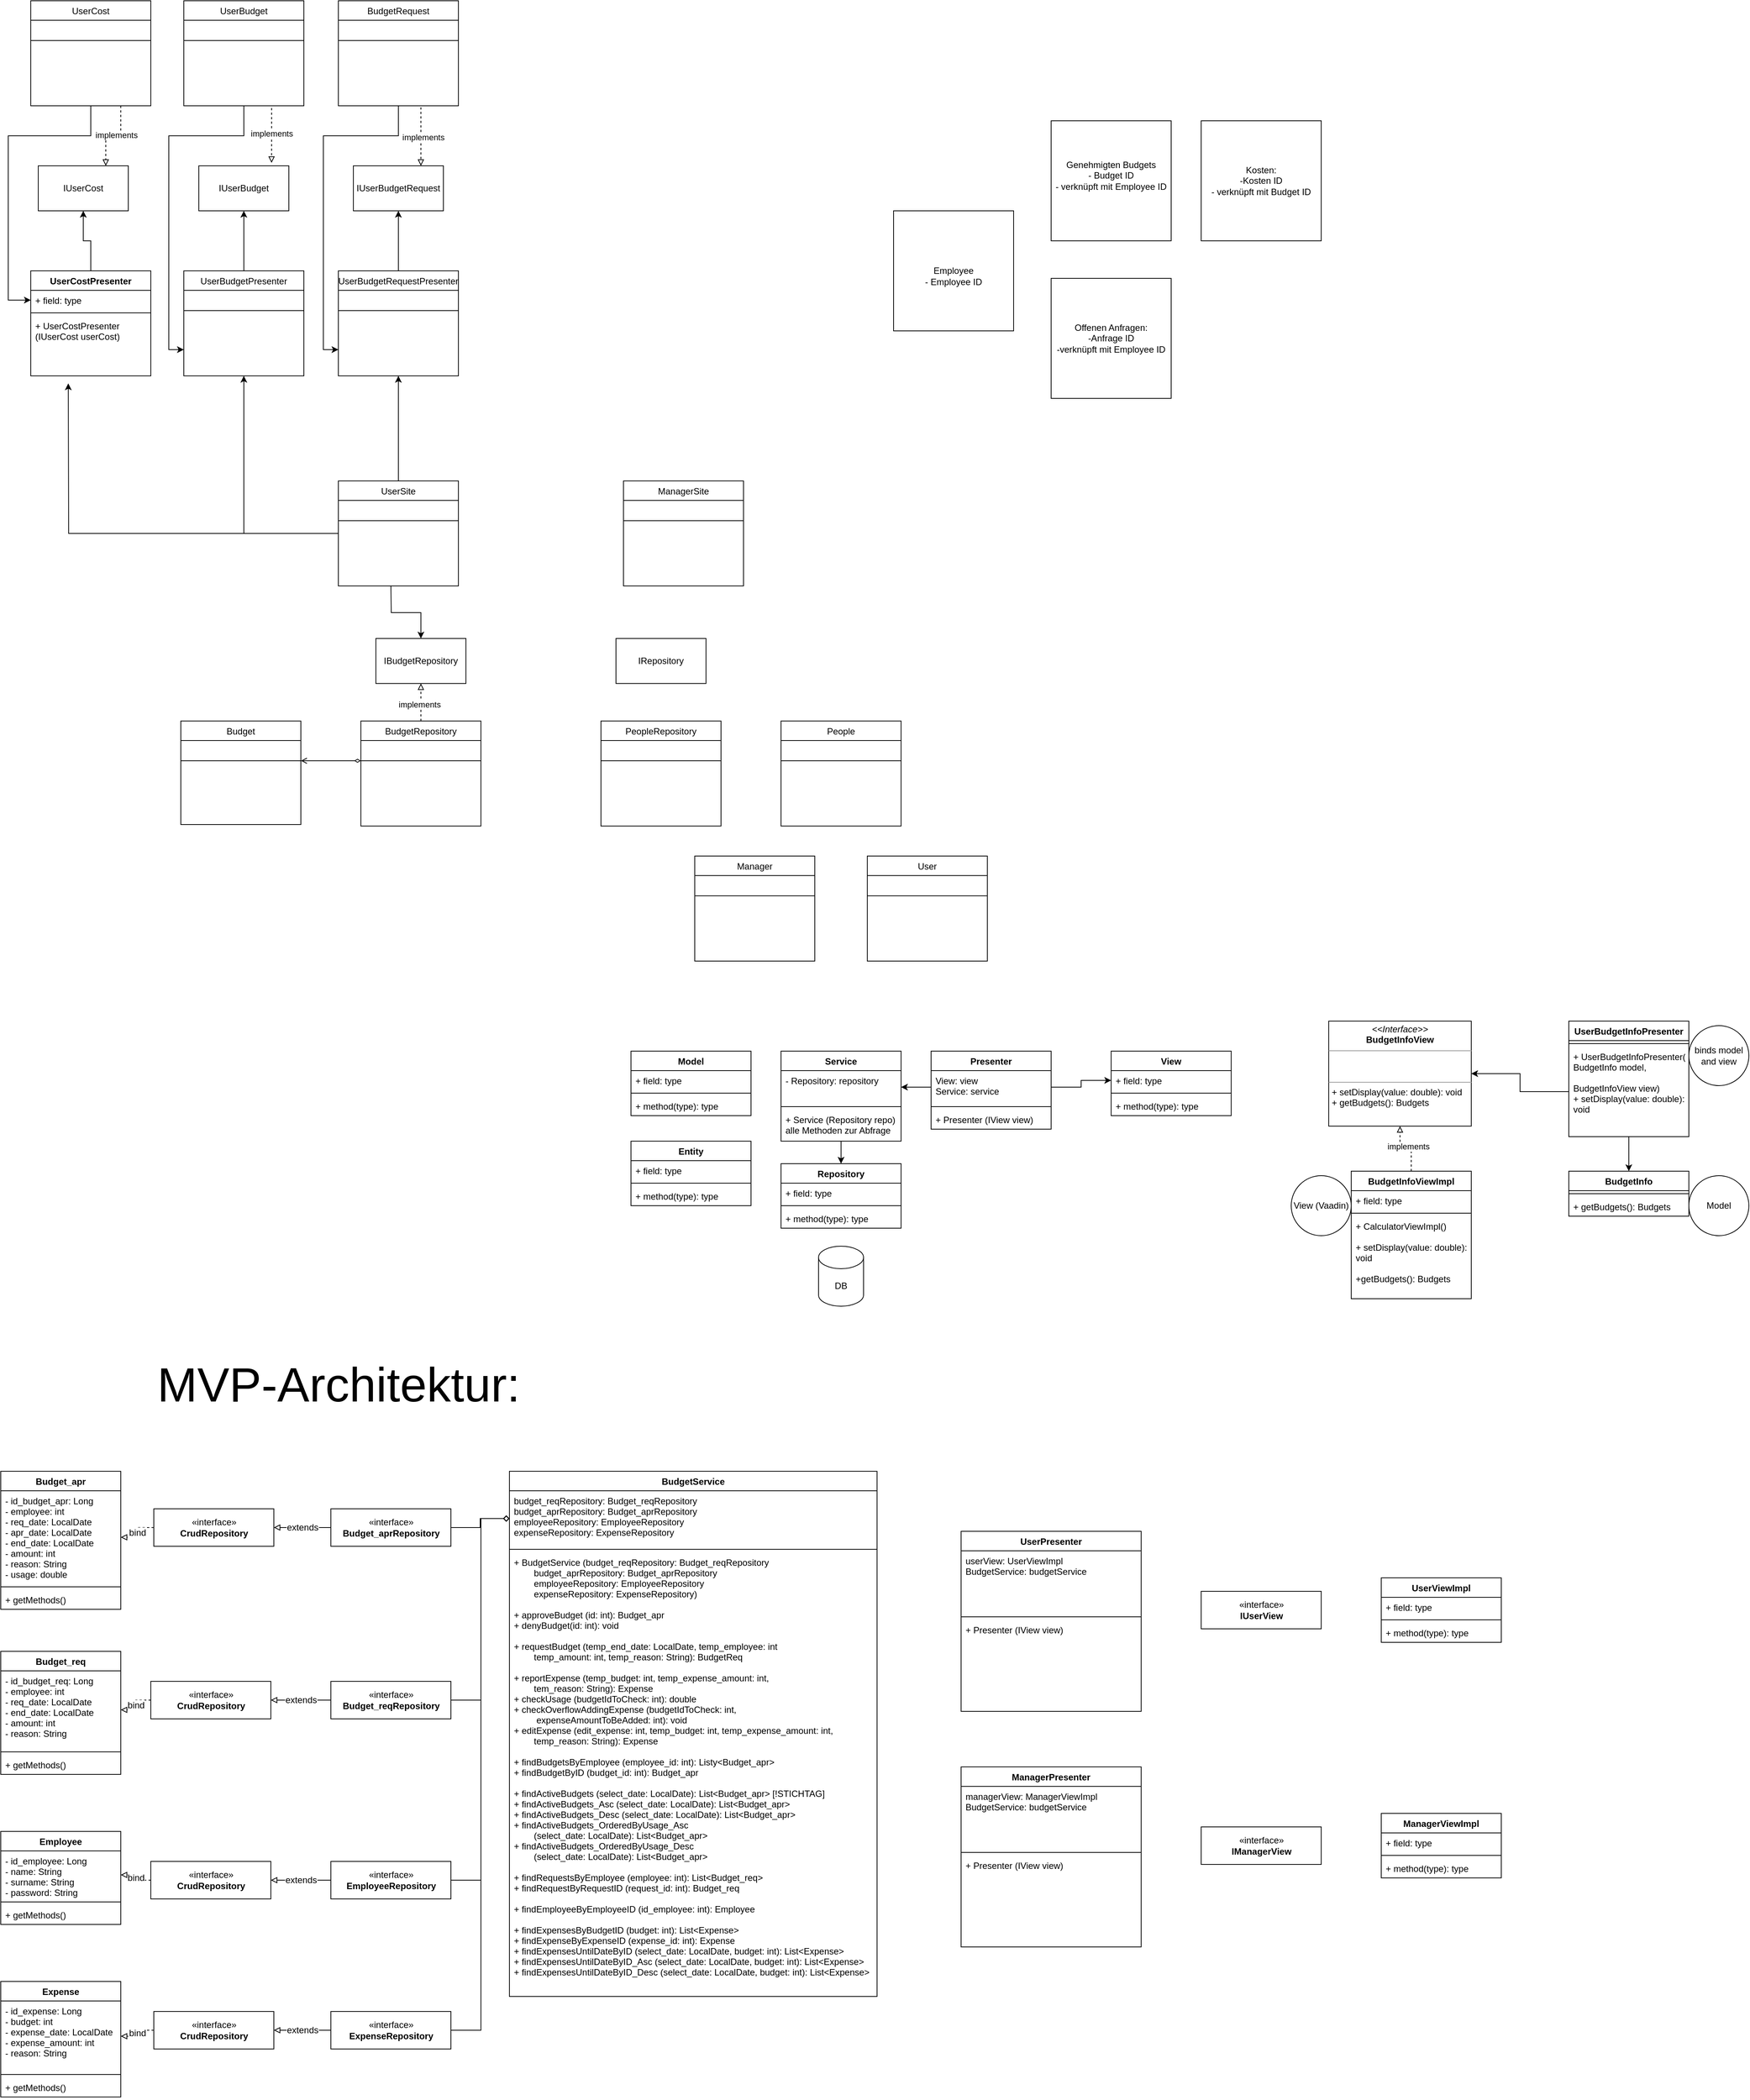 <mxfile version="15.5.1" type="github">
  <diagram id="C5RBs43oDa-KdzZeNtuy" name="Page-1">
    <mxGraphModel dx="1933" dy="1721" grid="1" gridSize="10" guides="1" tooltips="1" connect="1" arrows="1" fold="1" page="1" pageScale="1" pageWidth="827" pageHeight="1169" math="0" shadow="0">
      <root>
        <mxCell id="WIyWlLk6GJQsqaUBKTNV-0" />
        <mxCell id="WIyWlLk6GJQsqaUBKTNV-1" parent="WIyWlLk6GJQsqaUBKTNV-0" />
        <mxCell id="zkfFHV4jXpPFQw0GAbJ--6" value="Budget" style="swimlane;fontStyle=0;align=center;verticalAlign=top;childLayout=stackLayout;horizontal=1;startSize=26;horizontalStack=0;resizeParent=1;resizeLast=0;collapsible=1;marginBottom=0;rounded=0;shadow=0;strokeWidth=1;" parent="WIyWlLk6GJQsqaUBKTNV-1" vertex="1">
          <mxGeometry x="120" y="360" width="160" height="138" as="geometry">
            <mxRectangle x="130" y="380" width="160" height="26" as="alternateBounds" />
          </mxGeometry>
        </mxCell>
        <mxCell id="zkfFHV4jXpPFQw0GAbJ--9" value="" style="line;html=1;strokeWidth=1;align=left;verticalAlign=middle;spacingTop=-1;spacingLeft=3;spacingRight=3;rotatable=0;labelPosition=right;points=[];portConstraint=eastwest;" parent="zkfFHV4jXpPFQw0GAbJ--6" vertex="1">
          <mxGeometry y="26" width="160" height="54" as="geometry" />
        </mxCell>
        <mxCell id="zkfFHV4jXpPFQw0GAbJ--13" value="BudgetRepository" style="swimlane;fontStyle=0;align=center;verticalAlign=top;childLayout=stackLayout;horizontal=1;startSize=26;horizontalStack=0;resizeParent=1;resizeLast=0;collapsible=1;marginBottom=0;rounded=0;shadow=0;strokeWidth=1;" parent="WIyWlLk6GJQsqaUBKTNV-1" vertex="1">
          <mxGeometry x="360" y="360" width="160" height="140" as="geometry">
            <mxRectangle x="340" y="380" width="170" height="26" as="alternateBounds" />
          </mxGeometry>
        </mxCell>
        <mxCell id="zkfFHV4jXpPFQw0GAbJ--15" value="" style="line;html=1;strokeWidth=1;align=left;verticalAlign=middle;spacingTop=-1;spacingLeft=3;spacingRight=3;rotatable=0;labelPosition=right;points=[];portConstraint=eastwest;" parent="zkfFHV4jXpPFQw0GAbJ--13" vertex="1">
          <mxGeometry y="26" width="160" height="54" as="geometry" />
        </mxCell>
        <mxCell id="nZhe0sgmVDZJJv8KCmCk-2" value="" style="endArrow=diamondThin;startArrow=open;html=1;rounded=0;edgeStyle=orthogonalEdgeStyle;endFill=0;startFill=0;" parent="WIyWlLk6GJQsqaUBKTNV-1" source="zkfFHV4jXpPFQw0GAbJ--9" edge="1">
          <mxGeometry width="50" height="50" relative="1" as="geometry">
            <mxPoint x="390" y="380" as="sourcePoint" />
            <mxPoint x="360" y="413" as="targetPoint" />
          </mxGeometry>
        </mxCell>
        <mxCell id="nZhe0sgmVDZJJv8KCmCk-3" value="IBudgetRepository" style="rounded=0;whiteSpace=wrap;html=1;" parent="WIyWlLk6GJQsqaUBKTNV-1" vertex="1">
          <mxGeometry x="380" y="250" width="120" height="60" as="geometry" />
        </mxCell>
        <mxCell id="nZhe0sgmVDZJJv8KCmCk-4" value="ManagerSite" style="swimlane;fontStyle=0;align=center;verticalAlign=top;childLayout=stackLayout;horizontal=1;startSize=26;horizontalStack=0;resizeParent=1;resizeLast=0;collapsible=1;marginBottom=0;rounded=0;shadow=0;strokeWidth=1;" parent="WIyWlLk6GJQsqaUBKTNV-1" vertex="1">
          <mxGeometry x="710" y="40" width="160" height="140" as="geometry">
            <mxRectangle x="340" y="380" width="170" height="26" as="alternateBounds" />
          </mxGeometry>
        </mxCell>
        <mxCell id="nZhe0sgmVDZJJv8KCmCk-5" value="" style="line;html=1;strokeWidth=1;align=left;verticalAlign=middle;spacingTop=-1;spacingLeft=3;spacingRight=3;rotatable=0;labelPosition=right;points=[];portConstraint=eastwest;" parent="nZhe0sgmVDZJJv8KCmCk-4" vertex="1">
          <mxGeometry y="26" width="160" height="54" as="geometry" />
        </mxCell>
        <mxCell id="4is07RZS0RkD9Gv5ySDK-18" style="edgeStyle=orthogonalEdgeStyle;rounded=0;orthogonalLoop=1;jettySize=auto;html=1;entryX=0.5;entryY=1;entryDx=0;entryDy=0;endArrow=classic;endFill=1;" parent="WIyWlLk6GJQsqaUBKTNV-1" source="nZhe0sgmVDZJJv8KCmCk-6" target="4is07RZS0RkD9Gv5ySDK-4" edge="1">
          <mxGeometry relative="1" as="geometry" />
        </mxCell>
        <mxCell id="4is07RZS0RkD9Gv5ySDK-19" style="edgeStyle=orthogonalEdgeStyle;rounded=0;orthogonalLoop=1;jettySize=auto;html=1;entryX=0.5;entryY=1;entryDx=0;entryDy=0;endArrow=classic;endFill=1;" parent="WIyWlLk6GJQsqaUBKTNV-1" source="nZhe0sgmVDZJJv8KCmCk-6" target="4is07RZS0RkD9Gv5ySDK-0" edge="1">
          <mxGeometry relative="1" as="geometry" />
        </mxCell>
        <mxCell id="4is07RZS0RkD9Gv5ySDK-20" style="edgeStyle=orthogonalEdgeStyle;rounded=0;orthogonalLoop=1;jettySize=auto;html=1;endArrow=classic;endFill=1;" parent="WIyWlLk6GJQsqaUBKTNV-1" source="nZhe0sgmVDZJJv8KCmCk-6" edge="1">
          <mxGeometry relative="1" as="geometry">
            <mxPoint x="-30" y="-90" as="targetPoint" />
          </mxGeometry>
        </mxCell>
        <mxCell id="nZhe0sgmVDZJJv8KCmCk-6" value="UserSite" style="swimlane;fontStyle=0;align=center;verticalAlign=top;childLayout=stackLayout;horizontal=1;startSize=26;horizontalStack=0;resizeParent=1;resizeLast=0;collapsible=1;marginBottom=0;rounded=0;shadow=0;strokeWidth=1;" parent="WIyWlLk6GJQsqaUBKTNV-1" vertex="1">
          <mxGeometry x="330" y="40" width="160" height="140" as="geometry">
            <mxRectangle x="340" y="380" width="170" height="26" as="alternateBounds" />
          </mxGeometry>
        </mxCell>
        <mxCell id="nZhe0sgmVDZJJv8KCmCk-7" value="" style="line;html=1;strokeWidth=1;align=left;verticalAlign=middle;spacingTop=-1;spacingLeft=3;spacingRight=3;rotatable=0;labelPosition=right;points=[];portConstraint=eastwest;" parent="nZhe0sgmVDZJJv8KCmCk-6" vertex="1">
          <mxGeometry y="26" width="160" height="54" as="geometry" />
        </mxCell>
        <mxCell id="nZhe0sgmVDZJJv8KCmCk-8" value="People" style="swimlane;fontStyle=0;align=center;verticalAlign=top;childLayout=stackLayout;horizontal=1;startSize=26;horizontalStack=0;resizeParent=1;resizeLast=0;collapsible=1;marginBottom=0;rounded=0;shadow=0;strokeWidth=1;" parent="WIyWlLk6GJQsqaUBKTNV-1" vertex="1">
          <mxGeometry x="920" y="360" width="160" height="140" as="geometry">
            <mxRectangle x="340" y="380" width="170" height="26" as="alternateBounds" />
          </mxGeometry>
        </mxCell>
        <mxCell id="nZhe0sgmVDZJJv8KCmCk-9" value="" style="line;html=1;strokeWidth=1;align=left;verticalAlign=middle;spacingTop=-1;spacingLeft=3;spacingRight=3;rotatable=0;labelPosition=right;points=[];portConstraint=eastwest;" parent="nZhe0sgmVDZJJv8KCmCk-8" vertex="1">
          <mxGeometry y="26" width="160" height="54" as="geometry" />
        </mxCell>
        <mxCell id="nZhe0sgmVDZJJv8KCmCk-10" value="PeopleRepository" style="swimlane;fontStyle=0;align=center;verticalAlign=top;childLayout=stackLayout;horizontal=1;startSize=26;horizontalStack=0;resizeParent=1;resizeLast=0;collapsible=1;marginBottom=0;rounded=0;shadow=0;strokeWidth=1;" parent="WIyWlLk6GJQsqaUBKTNV-1" vertex="1">
          <mxGeometry x="680" y="360" width="160" height="140" as="geometry">
            <mxRectangle x="340" y="380" width="170" height="26" as="alternateBounds" />
          </mxGeometry>
        </mxCell>
        <mxCell id="nZhe0sgmVDZJJv8KCmCk-11" value="" style="line;html=1;strokeWidth=1;align=left;verticalAlign=middle;spacingTop=-1;spacingLeft=3;spacingRight=3;rotatable=0;labelPosition=right;points=[];portConstraint=eastwest;" parent="nZhe0sgmVDZJJv8KCmCk-10" vertex="1">
          <mxGeometry y="26" width="160" height="54" as="geometry" />
        </mxCell>
        <mxCell id="nZhe0sgmVDZJJv8KCmCk-12" value="User" style="swimlane;fontStyle=0;align=center;verticalAlign=top;childLayout=stackLayout;horizontal=1;startSize=26;horizontalStack=0;resizeParent=1;resizeLast=0;collapsible=1;marginBottom=0;rounded=0;shadow=0;strokeWidth=1;" parent="WIyWlLk6GJQsqaUBKTNV-1" vertex="1">
          <mxGeometry x="1035" y="540" width="160" height="140" as="geometry">
            <mxRectangle x="340" y="380" width="170" height="26" as="alternateBounds" />
          </mxGeometry>
        </mxCell>
        <mxCell id="nZhe0sgmVDZJJv8KCmCk-13" value="" style="line;html=1;strokeWidth=1;align=left;verticalAlign=middle;spacingTop=-1;spacingLeft=3;spacingRight=3;rotatable=0;labelPosition=right;points=[];portConstraint=eastwest;" parent="nZhe0sgmVDZJJv8KCmCk-12" vertex="1">
          <mxGeometry y="26" width="160" height="54" as="geometry" />
        </mxCell>
        <mxCell id="nZhe0sgmVDZJJv8KCmCk-14" value="Manager" style="swimlane;fontStyle=0;align=center;verticalAlign=top;childLayout=stackLayout;horizontal=1;startSize=26;horizontalStack=0;resizeParent=1;resizeLast=0;collapsible=1;marginBottom=0;rounded=0;shadow=0;strokeWidth=1;" parent="WIyWlLk6GJQsqaUBKTNV-1" vertex="1">
          <mxGeometry x="805" y="540" width="160" height="140" as="geometry">
            <mxRectangle x="340" y="380" width="170" height="26" as="alternateBounds" />
          </mxGeometry>
        </mxCell>
        <mxCell id="nZhe0sgmVDZJJv8KCmCk-15" value="" style="line;html=1;strokeWidth=1;align=left;verticalAlign=middle;spacingTop=-1;spacingLeft=3;spacingRight=3;rotatable=0;labelPosition=right;points=[];portConstraint=eastwest;" parent="nZhe0sgmVDZJJv8KCmCk-14" vertex="1">
          <mxGeometry y="26" width="160" height="54" as="geometry" />
        </mxCell>
        <mxCell id="nZhe0sgmVDZJJv8KCmCk-16" value="IRepository" style="rounded=0;whiteSpace=wrap;html=1;" parent="WIyWlLk6GJQsqaUBKTNV-1" vertex="1">
          <mxGeometry x="700" y="250" width="120" height="60" as="geometry" />
        </mxCell>
        <mxCell id="4is07RZS0RkD9Gv5ySDK-41" style="edgeStyle=orthogonalEdgeStyle;rounded=0;orthogonalLoop=1;jettySize=auto;html=1;entryX=0.5;entryY=1;entryDx=0;entryDy=0;endArrow=classic;endFill=1;" parent="WIyWlLk6GJQsqaUBKTNV-1" source="4is07RZS0RkD9Gv5ySDK-0" target="4is07RZS0RkD9Gv5ySDK-7" edge="1">
          <mxGeometry relative="1" as="geometry" />
        </mxCell>
        <mxCell id="4is07RZS0RkD9Gv5ySDK-0" value="UserBudgetPresenter" style="swimlane;fontStyle=0;align=center;verticalAlign=top;childLayout=stackLayout;horizontal=1;startSize=26;horizontalStack=0;resizeParent=1;resizeLast=0;collapsible=1;marginBottom=0;rounded=0;shadow=0;strokeWidth=1;" parent="WIyWlLk6GJQsqaUBKTNV-1" vertex="1">
          <mxGeometry x="124" y="-240" width="160" height="140" as="geometry">
            <mxRectangle x="340" y="380" width="170" height="26" as="alternateBounds" />
          </mxGeometry>
        </mxCell>
        <mxCell id="4is07RZS0RkD9Gv5ySDK-1" value="" style="line;html=1;strokeWidth=1;align=left;verticalAlign=middle;spacingTop=-1;spacingLeft=3;spacingRight=3;rotatable=0;labelPosition=right;points=[];portConstraint=eastwest;" parent="4is07RZS0RkD9Gv5ySDK-0" vertex="1">
          <mxGeometry y="26" width="160" height="54" as="geometry" />
        </mxCell>
        <mxCell id="4is07RZS0RkD9Gv5ySDK-23" style="edgeStyle=orthogonalEdgeStyle;rounded=0;orthogonalLoop=1;jettySize=auto;html=1;dashed=1;endArrow=block;endFill=0;entryX=0.75;entryY=0;entryDx=0;entryDy=0;exitX=0.75;exitY=1;exitDx=0;exitDy=0;" parent="WIyWlLk6GJQsqaUBKTNV-1" source="4is07RZS0RkD9Gv5ySDK-9" target="4is07RZS0RkD9Gv5ySDK-6" edge="1">
          <mxGeometry relative="1" as="geometry">
            <Array as="points">
              <mxPoint x="40" y="-420" />
              <mxPoint x="20" y="-420" />
            </Array>
          </mxGeometry>
        </mxCell>
        <mxCell id="4is07RZS0RkD9Gv5ySDK-24" value="implements" style="edgeLabel;html=1;align=center;verticalAlign=middle;resizable=0;points=[];" parent="4is07RZS0RkD9Gv5ySDK-23" vertex="1" connectable="0">
          <mxGeometry x="-0.075" y="-1" relative="1" as="geometry">
            <mxPoint as="offset" />
          </mxGeometry>
        </mxCell>
        <mxCell id="4is07RZS0RkD9Gv5ySDK-42" style="edgeStyle=orthogonalEdgeStyle;rounded=0;orthogonalLoop=1;jettySize=auto;html=1;entryX=0.5;entryY=1;entryDx=0;entryDy=0;endArrow=classic;endFill=1;exitX=0.5;exitY=0;exitDx=0;exitDy=0;" parent="WIyWlLk6GJQsqaUBKTNV-1" source="4is07RZS0RkD9Gv5ySDK-45" target="4is07RZS0RkD9Gv5ySDK-6" edge="1">
          <mxGeometry relative="1" as="geometry">
            <mxPoint x="-5" y="-240" as="sourcePoint" />
          </mxGeometry>
        </mxCell>
        <mxCell id="4is07RZS0RkD9Gv5ySDK-40" style="edgeStyle=orthogonalEdgeStyle;rounded=0;orthogonalLoop=1;jettySize=auto;html=1;entryX=0.5;entryY=1;entryDx=0;entryDy=0;endArrow=classic;endFill=1;" parent="WIyWlLk6GJQsqaUBKTNV-1" source="4is07RZS0RkD9Gv5ySDK-4" target="4is07RZS0RkD9Gv5ySDK-8" edge="1">
          <mxGeometry relative="1" as="geometry" />
        </mxCell>
        <mxCell id="4is07RZS0RkD9Gv5ySDK-4" value="UserBudgetRequestPresenter" style="swimlane;fontStyle=0;align=center;verticalAlign=top;childLayout=stackLayout;horizontal=1;startSize=26;horizontalStack=0;resizeParent=1;resizeLast=0;collapsible=1;marginBottom=0;rounded=0;shadow=0;strokeWidth=1;" parent="WIyWlLk6GJQsqaUBKTNV-1" vertex="1">
          <mxGeometry x="330" y="-240" width="160" height="140" as="geometry">
            <mxRectangle x="340" y="380" width="170" height="26" as="alternateBounds" />
          </mxGeometry>
        </mxCell>
        <mxCell id="4is07RZS0RkD9Gv5ySDK-5" value="" style="line;html=1;strokeWidth=1;align=left;verticalAlign=middle;spacingTop=-1;spacingLeft=3;spacingRight=3;rotatable=0;labelPosition=right;points=[];portConstraint=eastwest;" parent="4is07RZS0RkD9Gv5ySDK-4" vertex="1">
          <mxGeometry y="26" width="160" height="54" as="geometry" />
        </mxCell>
        <mxCell id="4is07RZS0RkD9Gv5ySDK-6" value="IUserCost" style="rounded=0;whiteSpace=wrap;html=1;" parent="WIyWlLk6GJQsqaUBKTNV-1" vertex="1">
          <mxGeometry x="-70" y="-380" width="120" height="60" as="geometry" />
        </mxCell>
        <mxCell id="4is07RZS0RkD9Gv5ySDK-7" value="IUserBudget" style="rounded=0;whiteSpace=wrap;html=1;" parent="WIyWlLk6GJQsqaUBKTNV-1" vertex="1">
          <mxGeometry x="144" y="-380" width="120" height="60" as="geometry" />
        </mxCell>
        <mxCell id="4is07RZS0RkD9Gv5ySDK-8" value="IUserBudgetRequest" style="rounded=0;whiteSpace=wrap;html=1;" parent="WIyWlLk6GJQsqaUBKTNV-1" vertex="1">
          <mxGeometry x="350" y="-380" width="120" height="60" as="geometry" />
        </mxCell>
        <mxCell id="4is07RZS0RkD9Gv5ySDK-27" style="edgeStyle=orthogonalEdgeStyle;rounded=0;orthogonalLoop=1;jettySize=auto;html=1;entryX=0;entryY=0.5;entryDx=0;entryDy=0;endArrow=classic;endFill=1;" parent="WIyWlLk6GJQsqaUBKTNV-1" source="4is07RZS0RkD9Gv5ySDK-9" target="4is07RZS0RkD9Gv5ySDK-46" edge="1">
          <mxGeometry relative="1" as="geometry">
            <mxPoint x="-90" y="-180" as="targetPoint" />
            <Array as="points">
              <mxPoint y="-420" />
              <mxPoint x="-110" y="-420" />
              <mxPoint x="-110" y="-201" />
            </Array>
          </mxGeometry>
        </mxCell>
        <mxCell id="4is07RZS0RkD9Gv5ySDK-9" value="UserCost" style="swimlane;fontStyle=0;align=center;verticalAlign=top;childLayout=stackLayout;horizontal=1;startSize=26;horizontalStack=0;resizeParent=1;resizeLast=0;collapsible=1;marginBottom=0;rounded=0;shadow=0;strokeWidth=1;" parent="WIyWlLk6GJQsqaUBKTNV-1" vertex="1">
          <mxGeometry x="-80" y="-600" width="160" height="140" as="geometry">
            <mxRectangle x="340" y="380" width="170" height="26" as="alternateBounds" />
          </mxGeometry>
        </mxCell>
        <mxCell id="4is07RZS0RkD9Gv5ySDK-10" value="" style="line;html=1;strokeWidth=1;align=left;verticalAlign=middle;spacingTop=-1;spacingLeft=3;spacingRight=3;rotatable=0;labelPosition=right;points=[];portConstraint=eastwest;" parent="4is07RZS0RkD9Gv5ySDK-9" vertex="1">
          <mxGeometry y="26" width="160" height="54" as="geometry" />
        </mxCell>
        <mxCell id="4is07RZS0RkD9Gv5ySDK-28" style="edgeStyle=orthogonalEdgeStyle;rounded=0;orthogonalLoop=1;jettySize=auto;html=1;entryX=0;entryY=0.75;entryDx=0;entryDy=0;endArrow=classic;endFill=1;" parent="WIyWlLk6GJQsqaUBKTNV-1" source="4is07RZS0RkD9Gv5ySDK-11" target="4is07RZS0RkD9Gv5ySDK-0" edge="1">
          <mxGeometry relative="1" as="geometry">
            <Array as="points">
              <mxPoint x="204" y="-420" />
              <mxPoint x="104" y="-420" />
              <mxPoint x="104" y="-135" />
            </Array>
          </mxGeometry>
        </mxCell>
        <mxCell id="4is07RZS0RkD9Gv5ySDK-36" style="edgeStyle=orthogonalEdgeStyle;rounded=0;orthogonalLoop=1;jettySize=auto;html=1;entryX=0.808;entryY=-0.067;entryDx=0;entryDy=0;entryPerimeter=0;endArrow=block;endFill=0;exitX=0.75;exitY=1;exitDx=0;exitDy=0;dashed=1;" parent="WIyWlLk6GJQsqaUBKTNV-1" source="4is07RZS0RkD9Gv5ySDK-11" target="4is07RZS0RkD9Gv5ySDK-7" edge="1">
          <mxGeometry relative="1" as="geometry">
            <Array as="points">
              <mxPoint x="241" y="-460" />
            </Array>
          </mxGeometry>
        </mxCell>
        <mxCell id="4is07RZS0RkD9Gv5ySDK-38" value="implements" style="edgeLabel;html=1;align=center;verticalAlign=middle;resizable=0;points=[];" parent="4is07RZS0RkD9Gv5ySDK-36" vertex="1" connectable="0">
          <mxGeometry x="0.013" relative="1" as="geometry">
            <mxPoint as="offset" />
          </mxGeometry>
        </mxCell>
        <mxCell id="4is07RZS0RkD9Gv5ySDK-11" value="UserBudget" style="swimlane;fontStyle=0;align=center;verticalAlign=top;childLayout=stackLayout;horizontal=1;startSize=26;horizontalStack=0;resizeParent=1;resizeLast=0;collapsible=1;marginBottom=0;rounded=0;shadow=0;strokeWidth=1;" parent="WIyWlLk6GJQsqaUBKTNV-1" vertex="1">
          <mxGeometry x="124" y="-600" width="160" height="140" as="geometry">
            <mxRectangle x="340" y="380" width="170" height="26" as="alternateBounds" />
          </mxGeometry>
        </mxCell>
        <mxCell id="4is07RZS0RkD9Gv5ySDK-12" value="" style="line;html=1;strokeWidth=1;align=left;verticalAlign=middle;spacingTop=-1;spacingLeft=3;spacingRight=3;rotatable=0;labelPosition=right;points=[];portConstraint=eastwest;" parent="4is07RZS0RkD9Gv5ySDK-11" vertex="1">
          <mxGeometry y="26" width="160" height="54" as="geometry" />
        </mxCell>
        <mxCell id="4is07RZS0RkD9Gv5ySDK-29" style="edgeStyle=orthogonalEdgeStyle;rounded=0;orthogonalLoop=1;jettySize=auto;html=1;entryX=0;entryY=0.75;entryDx=0;entryDy=0;endArrow=classic;endFill=1;" parent="WIyWlLk6GJQsqaUBKTNV-1" source="4is07RZS0RkD9Gv5ySDK-13" target="4is07RZS0RkD9Gv5ySDK-4" edge="1">
          <mxGeometry relative="1" as="geometry">
            <Array as="points">
              <mxPoint x="410" y="-420" />
              <mxPoint x="310" y="-420" />
              <mxPoint x="310" y="-135" />
            </Array>
          </mxGeometry>
        </mxCell>
        <mxCell id="4is07RZS0RkD9Gv5ySDK-37" style="edgeStyle=orthogonalEdgeStyle;rounded=0;orthogonalLoop=1;jettySize=auto;html=1;entryX=0.75;entryY=0;entryDx=0;entryDy=0;endArrow=block;endFill=0;exitX=0.75;exitY=1;exitDx=0;exitDy=0;dashed=1;" parent="WIyWlLk6GJQsqaUBKTNV-1" source="4is07RZS0RkD9Gv5ySDK-13" target="4is07RZS0RkD9Gv5ySDK-8" edge="1">
          <mxGeometry relative="1" as="geometry">
            <Array as="points">
              <mxPoint x="440" y="-460" />
            </Array>
          </mxGeometry>
        </mxCell>
        <mxCell id="4is07RZS0RkD9Gv5ySDK-39" value="implements" style="edgeLabel;html=1;align=center;verticalAlign=middle;resizable=0;points=[];" parent="4is07RZS0RkD9Gv5ySDK-37" vertex="1" connectable="0">
          <mxGeometry x="0.156" y="3" relative="1" as="geometry">
            <mxPoint as="offset" />
          </mxGeometry>
        </mxCell>
        <mxCell id="4is07RZS0RkD9Gv5ySDK-13" value="BudgetRequest" style="swimlane;fontStyle=0;align=center;verticalAlign=top;childLayout=stackLayout;horizontal=1;startSize=26;horizontalStack=0;resizeParent=1;resizeLast=0;collapsible=1;marginBottom=0;rounded=0;shadow=0;strokeWidth=1;" parent="WIyWlLk6GJQsqaUBKTNV-1" vertex="1">
          <mxGeometry x="330" y="-600" width="160" height="140" as="geometry">
            <mxRectangle x="340" y="380" width="170" height="26" as="alternateBounds" />
          </mxGeometry>
        </mxCell>
        <mxCell id="4is07RZS0RkD9Gv5ySDK-14" value="" style="line;html=1;strokeWidth=1;align=left;verticalAlign=middle;spacingTop=-1;spacingLeft=3;spacingRight=3;rotatable=0;labelPosition=right;points=[];portConstraint=eastwest;" parent="4is07RZS0RkD9Gv5ySDK-13" vertex="1">
          <mxGeometry y="26" width="160" height="54" as="geometry" />
        </mxCell>
        <mxCell id="4is07RZS0RkD9Gv5ySDK-15" value="" style="endArrow=block;html=1;rounded=0;edgeStyle=orthogonalEdgeStyle;entryX=0.5;entryY=1;entryDx=0;entryDy=0;exitX=0.5;exitY=0;exitDx=0;exitDy=0;dashed=1;endFill=0;" parent="WIyWlLk6GJQsqaUBKTNV-1" source="zkfFHV4jXpPFQw0GAbJ--13" target="nZhe0sgmVDZJJv8KCmCk-3" edge="1">
          <mxGeometry width="50" height="50" relative="1" as="geometry">
            <mxPoint x="300" y="360" as="sourcePoint" />
            <mxPoint x="350" y="310" as="targetPoint" />
          </mxGeometry>
        </mxCell>
        <mxCell id="4is07RZS0RkD9Gv5ySDK-16" value="implements" style="edgeLabel;html=1;align=center;verticalAlign=middle;resizable=0;points=[];" parent="4is07RZS0RkD9Gv5ySDK-15" vertex="1" connectable="0">
          <mxGeometry x="-0.12" y="2" relative="1" as="geometry">
            <mxPoint as="offset" />
          </mxGeometry>
        </mxCell>
        <mxCell id="4is07RZS0RkD9Gv5ySDK-17" value="" style="endArrow=classic;html=1;rounded=0;edgeStyle=orthogonalEdgeStyle;entryX=0.5;entryY=0;entryDx=0;entryDy=0;" parent="WIyWlLk6GJQsqaUBKTNV-1" target="nZhe0sgmVDZJJv8KCmCk-3" edge="1">
          <mxGeometry width="50" height="50" relative="1" as="geometry">
            <mxPoint x="400" y="180" as="sourcePoint" />
            <mxPoint x="450" y="180" as="targetPoint" />
          </mxGeometry>
        </mxCell>
        <mxCell id="4is07RZS0RkD9Gv5ySDK-45" value="UserCostPresenter" style="swimlane;fontStyle=1;align=center;verticalAlign=top;childLayout=stackLayout;horizontal=1;startSize=26;horizontalStack=0;resizeParent=1;resizeParentMax=0;resizeLast=0;collapsible=1;marginBottom=0;" parent="WIyWlLk6GJQsqaUBKTNV-1" vertex="1">
          <mxGeometry x="-80" y="-240" width="160" height="140" as="geometry" />
        </mxCell>
        <mxCell id="4is07RZS0RkD9Gv5ySDK-46" value="+ field: type" style="text;strokeColor=none;fillColor=none;align=left;verticalAlign=top;spacingLeft=4;spacingRight=4;overflow=hidden;rotatable=0;points=[[0,0.5],[1,0.5]];portConstraint=eastwest;" parent="4is07RZS0RkD9Gv5ySDK-45" vertex="1">
          <mxGeometry y="26" width="160" height="26" as="geometry" />
        </mxCell>
        <mxCell id="4is07RZS0RkD9Gv5ySDK-47" value="" style="line;strokeWidth=1;fillColor=none;align=left;verticalAlign=middle;spacingTop=-1;spacingLeft=3;spacingRight=3;rotatable=0;labelPosition=right;points=[];portConstraint=eastwest;" parent="4is07RZS0RkD9Gv5ySDK-45" vertex="1">
          <mxGeometry y="52" width="160" height="8" as="geometry" />
        </mxCell>
        <mxCell id="4is07RZS0RkD9Gv5ySDK-48" value="+ UserCostPresenter&#xa;(IUserCost userCost)" style="text;strokeColor=none;fillColor=none;align=left;verticalAlign=top;spacingLeft=4;spacingRight=4;overflow=hidden;rotatable=0;points=[[0,0.5],[1,0.5]];portConstraint=eastwest;" parent="4is07RZS0RkD9Gv5ySDK-45" vertex="1">
          <mxGeometry y="60" width="160" height="80" as="geometry" />
        </mxCell>
        <mxCell id="4is07RZS0RkD9Gv5ySDK-51" value="&lt;div&gt;Offenen Anfragen:&lt;/div&gt;&lt;div&gt;-Anfrage ID&lt;br&gt;&lt;/div&gt;&lt;div&gt;-verknüpft mit Employee ID&lt;br&gt;&lt;/div&gt;" style="whiteSpace=wrap;html=1;aspect=fixed;" parent="WIyWlLk6GJQsqaUBKTNV-1" vertex="1">
          <mxGeometry x="1280" y="-230" width="160" height="160" as="geometry" />
        </mxCell>
        <mxCell id="4is07RZS0RkD9Gv5ySDK-52" value="&lt;div&gt;Genehmigten Budgets&lt;/div&gt;&lt;div&gt;- Budget ID&lt;/div&gt;&lt;div&gt;- verknüpft mit Employee ID&lt;/div&gt;&lt;div&gt;&lt;br&gt;&lt;/div&gt;" style="whiteSpace=wrap;html=1;aspect=fixed;" parent="WIyWlLk6GJQsqaUBKTNV-1" vertex="1">
          <mxGeometry x="1280" y="-440" width="160" height="160" as="geometry" />
        </mxCell>
        <mxCell id="4is07RZS0RkD9Gv5ySDK-53" value="&lt;div&gt;Kosten:&lt;/div&gt;&lt;div&gt;-Kosten ID&lt;br&gt;&lt;/div&gt;&lt;div&gt;- verknüpft mit Budget ID&lt;br&gt;&lt;/div&gt;" style="whiteSpace=wrap;html=1;aspect=fixed;" parent="WIyWlLk6GJQsqaUBKTNV-1" vertex="1">
          <mxGeometry x="1480" y="-440" width="160" height="160" as="geometry" />
        </mxCell>
        <mxCell id="4is07RZS0RkD9Gv5ySDK-54" value="&lt;div&gt;&lt;br&gt;&lt;/div&gt;&lt;div&gt;Employee&lt;/div&gt;&lt;div&gt;- Employee ID&lt;br&gt;&lt;/div&gt;" style="whiteSpace=wrap;html=1;aspect=fixed;" parent="WIyWlLk6GJQsqaUBKTNV-1" vertex="1">
          <mxGeometry x="1070" y="-320" width="160" height="160" as="geometry" />
        </mxCell>
        <mxCell id="4is07RZS0RkD9Gv5ySDK-55" value="Model" style="swimlane;fontStyle=1;align=center;verticalAlign=top;childLayout=stackLayout;horizontal=1;startSize=26;horizontalStack=0;resizeParent=1;resizeParentMax=0;resizeLast=0;collapsible=1;marginBottom=0;" parent="WIyWlLk6GJQsqaUBKTNV-1" vertex="1">
          <mxGeometry x="720" y="800" width="160" height="86" as="geometry" />
        </mxCell>
        <mxCell id="4is07RZS0RkD9Gv5ySDK-56" value="+ field: type" style="text;strokeColor=none;fillColor=none;align=left;verticalAlign=top;spacingLeft=4;spacingRight=4;overflow=hidden;rotatable=0;points=[[0,0.5],[1,0.5]];portConstraint=eastwest;" parent="4is07RZS0RkD9Gv5ySDK-55" vertex="1">
          <mxGeometry y="26" width="160" height="26" as="geometry" />
        </mxCell>
        <mxCell id="4is07RZS0RkD9Gv5ySDK-57" value="" style="line;strokeWidth=1;fillColor=none;align=left;verticalAlign=middle;spacingTop=-1;spacingLeft=3;spacingRight=3;rotatable=0;labelPosition=right;points=[];portConstraint=eastwest;" parent="4is07RZS0RkD9Gv5ySDK-55" vertex="1">
          <mxGeometry y="52" width="160" height="8" as="geometry" />
        </mxCell>
        <mxCell id="4is07RZS0RkD9Gv5ySDK-58" value="+ method(type): type" style="text;strokeColor=none;fillColor=none;align=left;verticalAlign=top;spacingLeft=4;spacingRight=4;overflow=hidden;rotatable=0;points=[[0,0.5],[1,0.5]];portConstraint=eastwest;" parent="4is07RZS0RkD9Gv5ySDK-55" vertex="1">
          <mxGeometry y="60" width="160" height="26" as="geometry" />
        </mxCell>
        <mxCell id="4is07RZS0RkD9Gv5ySDK-82" style="edgeStyle=orthogonalEdgeStyle;rounded=0;orthogonalLoop=1;jettySize=auto;html=1;endArrow=classic;endFill=1;" parent="WIyWlLk6GJQsqaUBKTNV-1" source="4is07RZS0RkD9Gv5ySDK-59" target="4is07RZS0RkD9Gv5ySDK-67" edge="1">
          <mxGeometry relative="1" as="geometry" />
        </mxCell>
        <mxCell id="4is07RZS0RkD9Gv5ySDK-59" value="Service" style="swimlane;fontStyle=1;align=center;verticalAlign=top;childLayout=stackLayout;horizontal=1;startSize=26;horizontalStack=0;resizeParent=1;resizeParentMax=0;resizeLast=0;collapsible=1;marginBottom=0;" parent="WIyWlLk6GJQsqaUBKTNV-1" vertex="1">
          <mxGeometry x="920" y="800" width="160" height="120" as="geometry" />
        </mxCell>
        <mxCell id="4is07RZS0RkD9Gv5ySDK-60" value="- Repository: repository" style="text;strokeColor=none;fillColor=none;align=left;verticalAlign=top;spacingLeft=4;spacingRight=4;overflow=hidden;rotatable=0;points=[[0,0.5],[1,0.5]];portConstraint=eastwest;" parent="4is07RZS0RkD9Gv5ySDK-59" vertex="1">
          <mxGeometry y="26" width="160" height="44" as="geometry" />
        </mxCell>
        <mxCell id="4is07RZS0RkD9Gv5ySDK-61" value="" style="line;strokeWidth=1;fillColor=none;align=left;verticalAlign=middle;spacingTop=-1;spacingLeft=3;spacingRight=3;rotatable=0;labelPosition=right;points=[];portConstraint=eastwest;" parent="4is07RZS0RkD9Gv5ySDK-59" vertex="1">
          <mxGeometry y="70" width="160" height="8" as="geometry" />
        </mxCell>
        <mxCell id="4is07RZS0RkD9Gv5ySDK-62" value="+ Service (Repository repo)&#xa;alle Methoden zur Abfrage" style="text;strokeColor=none;fillColor=none;align=left;verticalAlign=top;spacingLeft=4;spacingRight=4;overflow=hidden;rotatable=0;points=[[0,0.5],[1,0.5]];portConstraint=eastwest;" parent="4is07RZS0RkD9Gv5ySDK-59" vertex="1">
          <mxGeometry y="78" width="160" height="42" as="geometry" />
        </mxCell>
        <mxCell id="4is07RZS0RkD9Gv5ySDK-63" value="Presenter" style="swimlane;fontStyle=1;align=center;verticalAlign=top;childLayout=stackLayout;horizontal=1;startSize=26;horizontalStack=0;resizeParent=1;resizeParentMax=0;resizeLast=0;collapsible=1;marginBottom=0;" parent="WIyWlLk6GJQsqaUBKTNV-1" vertex="1">
          <mxGeometry x="1120" y="800" width="160" height="104" as="geometry" />
        </mxCell>
        <mxCell id="4is07RZS0RkD9Gv5ySDK-64" value="View: view&#xa;Service: service&#xa;" style="text;strokeColor=none;fillColor=none;align=left;verticalAlign=top;spacingLeft=4;spacingRight=4;overflow=hidden;rotatable=0;points=[[0,0.5],[1,0.5]];portConstraint=eastwest;" parent="4is07RZS0RkD9Gv5ySDK-63" vertex="1">
          <mxGeometry y="26" width="160" height="44" as="geometry" />
        </mxCell>
        <mxCell id="4is07RZS0RkD9Gv5ySDK-65" value="" style="line;strokeWidth=1;fillColor=none;align=left;verticalAlign=middle;spacingTop=-1;spacingLeft=3;spacingRight=3;rotatable=0;labelPosition=right;points=[];portConstraint=eastwest;" parent="4is07RZS0RkD9Gv5ySDK-63" vertex="1">
          <mxGeometry y="70" width="160" height="8" as="geometry" />
        </mxCell>
        <mxCell id="4is07RZS0RkD9Gv5ySDK-66" value="+ Presenter (IView view)" style="text;strokeColor=none;fillColor=none;align=left;verticalAlign=top;spacingLeft=4;spacingRight=4;overflow=hidden;rotatable=0;points=[[0,0.5],[1,0.5]];portConstraint=eastwest;" parent="4is07RZS0RkD9Gv5ySDK-63" vertex="1">
          <mxGeometry y="78" width="160" height="26" as="geometry" />
        </mxCell>
        <mxCell id="4is07RZS0RkD9Gv5ySDK-67" value="Repository" style="swimlane;fontStyle=1;align=center;verticalAlign=top;childLayout=stackLayout;horizontal=1;startSize=26;horizontalStack=0;resizeParent=1;resizeParentMax=0;resizeLast=0;collapsible=1;marginBottom=0;" parent="WIyWlLk6GJQsqaUBKTNV-1" vertex="1">
          <mxGeometry x="920" y="950" width="160" height="86" as="geometry" />
        </mxCell>
        <mxCell id="4is07RZS0RkD9Gv5ySDK-68" value="+ field: type" style="text;strokeColor=none;fillColor=none;align=left;verticalAlign=top;spacingLeft=4;spacingRight=4;overflow=hidden;rotatable=0;points=[[0,0.5],[1,0.5]];portConstraint=eastwest;" parent="4is07RZS0RkD9Gv5ySDK-67" vertex="1">
          <mxGeometry y="26" width="160" height="26" as="geometry" />
        </mxCell>
        <mxCell id="4is07RZS0RkD9Gv5ySDK-69" value="" style="line;strokeWidth=1;fillColor=none;align=left;verticalAlign=middle;spacingTop=-1;spacingLeft=3;spacingRight=3;rotatable=0;labelPosition=right;points=[];portConstraint=eastwest;" parent="4is07RZS0RkD9Gv5ySDK-67" vertex="1">
          <mxGeometry y="52" width="160" height="8" as="geometry" />
        </mxCell>
        <mxCell id="4is07RZS0RkD9Gv5ySDK-70" value="+ method(type): type" style="text;strokeColor=none;fillColor=none;align=left;verticalAlign=top;spacingLeft=4;spacingRight=4;overflow=hidden;rotatable=0;points=[[0,0.5],[1,0.5]];portConstraint=eastwest;" parent="4is07RZS0RkD9Gv5ySDK-67" vertex="1">
          <mxGeometry y="60" width="160" height="26" as="geometry" />
        </mxCell>
        <mxCell id="4is07RZS0RkD9Gv5ySDK-71" value="View" style="swimlane;fontStyle=1;align=center;verticalAlign=top;childLayout=stackLayout;horizontal=1;startSize=26;horizontalStack=0;resizeParent=1;resizeParentMax=0;resizeLast=0;collapsible=1;marginBottom=0;" parent="WIyWlLk6GJQsqaUBKTNV-1" vertex="1">
          <mxGeometry x="1360" y="800" width="160" height="86" as="geometry" />
        </mxCell>
        <mxCell id="4is07RZS0RkD9Gv5ySDK-72" value="+ field: type" style="text;strokeColor=none;fillColor=none;align=left;verticalAlign=top;spacingLeft=4;spacingRight=4;overflow=hidden;rotatable=0;points=[[0,0.5],[1,0.5]];portConstraint=eastwest;" parent="4is07RZS0RkD9Gv5ySDK-71" vertex="1">
          <mxGeometry y="26" width="160" height="26" as="geometry" />
        </mxCell>
        <mxCell id="4is07RZS0RkD9Gv5ySDK-73" value="" style="line;strokeWidth=1;fillColor=none;align=left;verticalAlign=middle;spacingTop=-1;spacingLeft=3;spacingRight=3;rotatable=0;labelPosition=right;points=[];portConstraint=eastwest;" parent="4is07RZS0RkD9Gv5ySDK-71" vertex="1">
          <mxGeometry y="52" width="160" height="8" as="geometry" />
        </mxCell>
        <mxCell id="4is07RZS0RkD9Gv5ySDK-74" value="+ method(type): type" style="text;strokeColor=none;fillColor=none;align=left;verticalAlign=top;spacingLeft=4;spacingRight=4;overflow=hidden;rotatable=0;points=[[0,0.5],[1,0.5]];portConstraint=eastwest;" parent="4is07RZS0RkD9Gv5ySDK-71" vertex="1">
          <mxGeometry y="60" width="160" height="26" as="geometry" />
        </mxCell>
        <mxCell id="4is07RZS0RkD9Gv5ySDK-75" value="DB" style="shape=cylinder3;whiteSpace=wrap;html=1;boundedLbl=1;backgroundOutline=1;size=15;" parent="WIyWlLk6GJQsqaUBKTNV-1" vertex="1">
          <mxGeometry x="970" y="1060" width="60" height="80" as="geometry" />
        </mxCell>
        <mxCell id="4is07RZS0RkD9Gv5ySDK-76" value="Entity" style="swimlane;fontStyle=1;align=center;verticalAlign=top;childLayout=stackLayout;horizontal=1;startSize=26;horizontalStack=0;resizeParent=1;resizeParentMax=0;resizeLast=0;collapsible=1;marginBottom=0;" parent="WIyWlLk6GJQsqaUBKTNV-1" vertex="1">
          <mxGeometry x="720" y="920" width="160" height="86" as="geometry" />
        </mxCell>
        <mxCell id="4is07RZS0RkD9Gv5ySDK-77" value="+ field: type" style="text;strokeColor=none;fillColor=none;align=left;verticalAlign=top;spacingLeft=4;spacingRight=4;overflow=hidden;rotatable=0;points=[[0,0.5],[1,0.5]];portConstraint=eastwest;" parent="4is07RZS0RkD9Gv5ySDK-76" vertex="1">
          <mxGeometry y="26" width="160" height="26" as="geometry" />
        </mxCell>
        <mxCell id="4is07RZS0RkD9Gv5ySDK-78" value="" style="line;strokeWidth=1;fillColor=none;align=left;verticalAlign=middle;spacingTop=-1;spacingLeft=3;spacingRight=3;rotatable=0;labelPosition=right;points=[];portConstraint=eastwest;" parent="4is07RZS0RkD9Gv5ySDK-76" vertex="1">
          <mxGeometry y="52" width="160" height="8" as="geometry" />
        </mxCell>
        <mxCell id="4is07RZS0RkD9Gv5ySDK-79" value="+ method(type): type" style="text;strokeColor=none;fillColor=none;align=left;verticalAlign=top;spacingLeft=4;spacingRight=4;overflow=hidden;rotatable=0;points=[[0,0.5],[1,0.5]];portConstraint=eastwest;" parent="4is07RZS0RkD9Gv5ySDK-76" vertex="1">
          <mxGeometry y="60" width="160" height="26" as="geometry" />
        </mxCell>
        <mxCell id="4is07RZS0RkD9Gv5ySDK-80" style="edgeStyle=orthogonalEdgeStyle;rounded=0;orthogonalLoop=1;jettySize=auto;html=1;entryX=0;entryY=0.5;entryDx=0;entryDy=0;endArrow=classic;endFill=1;" parent="WIyWlLk6GJQsqaUBKTNV-1" source="4is07RZS0RkD9Gv5ySDK-64" target="4is07RZS0RkD9Gv5ySDK-72" edge="1">
          <mxGeometry relative="1" as="geometry" />
        </mxCell>
        <mxCell id="4is07RZS0RkD9Gv5ySDK-81" style="edgeStyle=orthogonalEdgeStyle;rounded=0;orthogonalLoop=1;jettySize=auto;html=1;endArrow=classic;endFill=1;" parent="WIyWlLk6GJQsqaUBKTNV-1" source="4is07RZS0RkD9Gv5ySDK-64" target="4is07RZS0RkD9Gv5ySDK-60" edge="1">
          <mxGeometry relative="1" as="geometry" />
        </mxCell>
        <mxCell id="L0ragQxeA87yb5PTP1oc-0" value="&lt;font style=&quot;font-size: 64px&quot;&gt;MVP-Architektur:&lt;/font&gt;" style="text;html=1;align=center;verticalAlign=middle;resizable=0;points=[];autosize=1;strokeColor=none;fillColor=none;" vertex="1" parent="WIyWlLk6GJQsqaUBKTNV-1">
          <mxGeometry x="80" y="1230" width="500" height="30" as="geometry" />
        </mxCell>
        <mxCell id="L0ragQxeA87yb5PTP1oc-1" value="Budget_apr" style="swimlane;fontStyle=1;align=center;verticalAlign=top;childLayout=stackLayout;horizontal=1;startSize=26;horizontalStack=0;resizeParent=1;resizeParentMax=0;resizeLast=0;collapsible=1;marginBottom=0;" vertex="1" parent="WIyWlLk6GJQsqaUBKTNV-1">
          <mxGeometry x="-120" y="1360" width="160" height="184" as="geometry" />
        </mxCell>
        <mxCell id="L0ragQxeA87yb5PTP1oc-2" value="- id_budget_apr: Long&#xa;- employee: int&#xa;- req_date: LocalDate&#xa;- apr_date: LocalDate&#xa;- end_date: LocalDate&#xa;- amount: int&#xa;- reason: String&#xa;- usage: double&#xa;" style="text;strokeColor=none;fillColor=none;align=left;verticalAlign=top;spacingLeft=4;spacingRight=4;overflow=hidden;rotatable=0;points=[[0,0.5],[1,0.5]];portConstraint=eastwest;" vertex="1" parent="L0ragQxeA87yb5PTP1oc-1">
          <mxGeometry y="26" width="160" height="124" as="geometry" />
        </mxCell>
        <mxCell id="L0ragQxeA87yb5PTP1oc-3" value="" style="line;strokeWidth=1;fillColor=none;align=left;verticalAlign=middle;spacingTop=-1;spacingLeft=3;spacingRight=3;rotatable=0;labelPosition=right;points=[];portConstraint=eastwest;" vertex="1" parent="L0ragQxeA87yb5PTP1oc-1">
          <mxGeometry y="150" width="160" height="8" as="geometry" />
        </mxCell>
        <mxCell id="L0ragQxeA87yb5PTP1oc-4" value="+ getMethods()" style="text;strokeColor=none;fillColor=none;align=left;verticalAlign=top;spacingLeft=4;spacingRight=4;overflow=hidden;rotatable=0;points=[[0,0.5],[1,0.5]];portConstraint=eastwest;" vertex="1" parent="L0ragQxeA87yb5PTP1oc-1">
          <mxGeometry y="158" width="160" height="26" as="geometry" />
        </mxCell>
        <mxCell id="L0ragQxeA87yb5PTP1oc-9" value="BudgetService" style="swimlane;fontStyle=1;align=center;verticalAlign=top;childLayout=stackLayout;horizontal=1;startSize=26;horizontalStack=0;resizeParent=1;resizeParentMax=0;resizeLast=0;collapsible=1;marginBottom=0;" vertex="1" parent="WIyWlLk6GJQsqaUBKTNV-1">
          <mxGeometry x="558" y="1360" width="490" height="700" as="geometry" />
        </mxCell>
        <mxCell id="L0ragQxeA87yb5PTP1oc-10" value="budget_reqRepository: Budget_reqRepository&#xa;budget_aprRepository: Budget_aprRepository&#xa;employeeRepository: EmployeeRepository&#xa;expenseRepository: ExpenseRepository&#xa;" style="text;strokeColor=none;fillColor=none;align=left;verticalAlign=top;spacingLeft=4;spacingRight=4;overflow=hidden;rotatable=0;points=[[0,0.5],[1,0.5]];portConstraint=eastwest;" vertex="1" parent="L0ragQxeA87yb5PTP1oc-9">
          <mxGeometry y="26" width="490" height="74" as="geometry" />
        </mxCell>
        <mxCell id="L0ragQxeA87yb5PTP1oc-11" value="" style="line;strokeWidth=1;fillColor=none;align=left;verticalAlign=middle;spacingTop=-1;spacingLeft=3;spacingRight=3;rotatable=0;labelPosition=right;points=[];portConstraint=eastwest;" vertex="1" parent="L0ragQxeA87yb5PTP1oc-9">
          <mxGeometry y="100" width="490" height="8" as="geometry" />
        </mxCell>
        <mxCell id="L0ragQxeA87yb5PTP1oc-12" value="+ BudgetService (budget_reqRepository: Budget_reqRepository&#xa;        budget_aprRepository: Budget_aprRepository&#xa;        employeeRepository: EmployeeRepository&#xa;        expenseRepository: ExpenseRepository)&#xa;&#xa;+ approveBudget (id: int): Budget_apr&#xa;+ denyBudget(id: int): void&#xa;&#xa;+ requestBudget (temp_end_date: LocalDate, temp_employee: int&#xa;        temp_amount: int, temp_reason: String): BudgetReq&#xa;&#xa;+ reportExpense (temp_budget: int, temp_expense_amount: int, &#xa;        tem_reason: String): Expense&#xa;+ checkUsage (budgetIdToCheck: int): double&#xa;+ checkOverflowAddingExpense (budgetIdToCheck: int,&#xa;         expenseAmountToBeAdded: int): void&#xa;+ editExpense (edit_expense: int, temp_budget: int, temp_expense_amount: int,&#xa;        temp_reason: String): Expense&#xa;&#xa;+ findBudgetsByEmployee (employee_id: int): Listy&lt;Budget_apr&gt;&#xa;+ findBudgetByID (budget_id: int): Budget_apr&#xa;&#xa;+ findActiveBudgets (select_date: LocalDate): List&lt;Budget_apr&gt; [!STICHTAG]&#xa;+ findActiveBudgets_Asc (select_date: LocalDate): List&lt;Budget_apr&gt;&#xa;+ findActiveBudgets_Desc (select_date: LocalDate): List&lt;Budget_apr&gt;&#xa;+ findActiveBudgets_OrderedByUsage_Asc &#xa;        (select_date: LocalDate): List&lt;Budget_apr&gt;&#xa;+ findActiveBudgets_OrderedByUsage_Desc&#xa;        (select_date: LocalDate): List&lt;Budget_apr&gt;&#xa;&#xa;+ findRequestsByEmployee (employee: int): List&lt;Budget_req&gt;&#xa;+ findRequestByRequestID (request_id: int): Budget_req&#xa;&#xa;+ findEmployeeByEmployeeID (id_employee: int): Employee&#xa;&#xa;+ findExpensesByBudgetID (budget: int): List&lt;Expense&gt;&#xa;+ findExpenseByExpenseID (expense_id: int): Expense&#xa;+ findExpensesUntilDateByID (select_date: LocalDate, budget: int): List&lt;Expense&gt;&#xa;+ findExpensesUntilDateByID_Asc (select_date: LocalDate, budget: int): List&lt;Expense&gt;&#xa;+ findExpensesUntilDateByID_Desc (select_date: LocalDate, budget: int): List&lt;Expense&gt;&#xa;&#xa;&#xa;&#xa;&#xa;&#xa;" style="text;strokeColor=none;fillColor=none;align=left;verticalAlign=top;spacingLeft=4;spacingRight=4;overflow=hidden;rotatable=0;points=[[0,0.5],[1,0.5]];portConstraint=eastwest;" vertex="1" parent="L0ragQxeA87yb5PTP1oc-9">
          <mxGeometry y="108" width="490" height="592" as="geometry" />
        </mxCell>
        <mxCell id="L0ragQxeA87yb5PTP1oc-13" value="UserPresenter" style="swimlane;fontStyle=1;align=center;verticalAlign=top;childLayout=stackLayout;horizontal=1;startSize=26;horizontalStack=0;resizeParent=1;resizeParentMax=0;resizeLast=0;collapsible=1;marginBottom=0;" vertex="1" parent="WIyWlLk6GJQsqaUBKTNV-1">
          <mxGeometry x="1160" y="1440" width="240" height="240" as="geometry" />
        </mxCell>
        <mxCell id="L0ragQxeA87yb5PTP1oc-14" value="userView: UserViewImpl&#xa;BudgetService: budgetService&#xa;" style="text;strokeColor=none;fillColor=none;align=left;verticalAlign=top;spacingLeft=4;spacingRight=4;overflow=hidden;rotatable=0;points=[[0,0.5],[1,0.5]];portConstraint=eastwest;" vertex="1" parent="L0ragQxeA87yb5PTP1oc-13">
          <mxGeometry y="26" width="240" height="84" as="geometry" />
        </mxCell>
        <mxCell id="L0ragQxeA87yb5PTP1oc-15" value="" style="line;strokeWidth=1;fillColor=none;align=left;verticalAlign=middle;spacingTop=-1;spacingLeft=3;spacingRight=3;rotatable=0;labelPosition=right;points=[];portConstraint=eastwest;" vertex="1" parent="L0ragQxeA87yb5PTP1oc-13">
          <mxGeometry y="110" width="240" height="8" as="geometry" />
        </mxCell>
        <mxCell id="L0ragQxeA87yb5PTP1oc-16" value="+ Presenter (IView view)" style="text;strokeColor=none;fillColor=none;align=left;verticalAlign=top;spacingLeft=4;spacingRight=4;overflow=hidden;rotatable=0;points=[[0,0.5],[1,0.5]];portConstraint=eastwest;" vertex="1" parent="L0ragQxeA87yb5PTP1oc-13">
          <mxGeometry y="118" width="240" height="122" as="geometry" />
        </mxCell>
        <mxCell id="L0ragQxeA87yb5PTP1oc-17" value="UserViewImpl" style="swimlane;fontStyle=1;align=center;verticalAlign=top;childLayout=stackLayout;horizontal=1;startSize=26;horizontalStack=0;resizeParent=1;resizeParentMax=0;resizeLast=0;collapsible=1;marginBottom=0;" vertex="1" parent="WIyWlLk6GJQsqaUBKTNV-1">
          <mxGeometry x="1720" y="1502" width="160" height="86" as="geometry" />
        </mxCell>
        <mxCell id="L0ragQxeA87yb5PTP1oc-18" value="+ field: type" style="text;strokeColor=none;fillColor=none;align=left;verticalAlign=top;spacingLeft=4;spacingRight=4;overflow=hidden;rotatable=0;points=[[0,0.5],[1,0.5]];portConstraint=eastwest;" vertex="1" parent="L0ragQxeA87yb5PTP1oc-17">
          <mxGeometry y="26" width="160" height="26" as="geometry" />
        </mxCell>
        <mxCell id="L0ragQxeA87yb5PTP1oc-19" value="" style="line;strokeWidth=1;fillColor=none;align=left;verticalAlign=middle;spacingTop=-1;spacingLeft=3;spacingRight=3;rotatable=0;labelPosition=right;points=[];portConstraint=eastwest;" vertex="1" parent="L0ragQxeA87yb5PTP1oc-17">
          <mxGeometry y="52" width="160" height="8" as="geometry" />
        </mxCell>
        <mxCell id="L0ragQxeA87yb5PTP1oc-20" value="+ method(type): type" style="text;strokeColor=none;fillColor=none;align=left;verticalAlign=top;spacingLeft=4;spacingRight=4;overflow=hidden;rotatable=0;points=[[0,0.5],[1,0.5]];portConstraint=eastwest;" vertex="1" parent="L0ragQxeA87yb5PTP1oc-17">
          <mxGeometry y="60" width="160" height="26" as="geometry" />
        </mxCell>
        <mxCell id="L0ragQxeA87yb5PTP1oc-21" value="Budget_req" style="swimlane;fontStyle=1;align=center;verticalAlign=top;childLayout=stackLayout;horizontal=1;startSize=26;horizontalStack=0;resizeParent=1;resizeParentMax=0;resizeLast=0;collapsible=1;marginBottom=0;" vertex="1" parent="WIyWlLk6GJQsqaUBKTNV-1">
          <mxGeometry x="-120" y="1600" width="160" height="164" as="geometry" />
        </mxCell>
        <mxCell id="L0ragQxeA87yb5PTP1oc-22" value="- id_budget_req: Long&#xa;- employee: int&#xa;- req_date: LocalDate&#xa;- end_date: LocalDate&#xa;- amount: int&#xa;- reason: String&#xa;&#xa;&#xa;" style="text;strokeColor=none;fillColor=none;align=left;verticalAlign=top;spacingLeft=4;spacingRight=4;overflow=hidden;rotatable=0;points=[[0,0.5],[1,0.5]];portConstraint=eastwest;" vertex="1" parent="L0ragQxeA87yb5PTP1oc-21">
          <mxGeometry y="26" width="160" height="104" as="geometry" />
        </mxCell>
        <mxCell id="L0ragQxeA87yb5PTP1oc-23" value="" style="line;strokeWidth=1;fillColor=none;align=left;verticalAlign=middle;spacingTop=-1;spacingLeft=3;spacingRight=3;rotatable=0;labelPosition=right;points=[];portConstraint=eastwest;" vertex="1" parent="L0ragQxeA87yb5PTP1oc-21">
          <mxGeometry y="130" width="160" height="8" as="geometry" />
        </mxCell>
        <mxCell id="L0ragQxeA87yb5PTP1oc-24" value="+ getMethods()" style="text;strokeColor=none;fillColor=none;align=left;verticalAlign=top;spacingLeft=4;spacingRight=4;overflow=hidden;rotatable=0;points=[[0,0.5],[1,0.5]];portConstraint=eastwest;" vertex="1" parent="L0ragQxeA87yb5PTP1oc-21">
          <mxGeometry y="138" width="160" height="26" as="geometry" />
        </mxCell>
        <mxCell id="L0ragQxeA87yb5PTP1oc-25" value="Employee" style="swimlane;fontStyle=1;align=center;verticalAlign=top;childLayout=stackLayout;horizontal=1;startSize=26;horizontalStack=0;resizeParent=1;resizeParentMax=0;resizeLast=0;collapsible=1;marginBottom=0;" vertex="1" parent="WIyWlLk6GJQsqaUBKTNV-1">
          <mxGeometry x="-120" y="1840" width="160" height="124" as="geometry" />
        </mxCell>
        <mxCell id="L0ragQxeA87yb5PTP1oc-26" value="- id_employee: Long&#xa;- name: String&#xa;- surname: String&#xa;- password: String&#xa;" style="text;strokeColor=none;fillColor=none;align=left;verticalAlign=top;spacingLeft=4;spacingRight=4;overflow=hidden;rotatable=0;points=[[0,0.5],[1,0.5]];portConstraint=eastwest;" vertex="1" parent="L0ragQxeA87yb5PTP1oc-25">
          <mxGeometry y="26" width="160" height="64" as="geometry" />
        </mxCell>
        <mxCell id="L0ragQxeA87yb5PTP1oc-27" value="" style="line;strokeWidth=1;fillColor=none;align=left;verticalAlign=middle;spacingTop=-1;spacingLeft=3;spacingRight=3;rotatable=0;labelPosition=right;points=[];portConstraint=eastwest;" vertex="1" parent="L0ragQxeA87yb5PTP1oc-25">
          <mxGeometry y="90" width="160" height="8" as="geometry" />
        </mxCell>
        <mxCell id="L0ragQxeA87yb5PTP1oc-28" value="+ getMethods()" style="text;strokeColor=none;fillColor=none;align=left;verticalAlign=top;spacingLeft=4;spacingRight=4;overflow=hidden;rotatable=0;points=[[0,0.5],[1,0.5]];portConstraint=eastwest;" vertex="1" parent="L0ragQxeA87yb5PTP1oc-25">
          <mxGeometry y="98" width="160" height="26" as="geometry" />
        </mxCell>
        <mxCell id="L0ragQxeA87yb5PTP1oc-29" value="Expense" style="swimlane;fontStyle=1;align=center;verticalAlign=top;childLayout=stackLayout;horizontal=1;startSize=26;horizontalStack=0;resizeParent=1;resizeParentMax=0;resizeLast=0;collapsible=1;marginBottom=0;" vertex="1" parent="WIyWlLk6GJQsqaUBKTNV-1">
          <mxGeometry x="-120" y="2040" width="160" height="154" as="geometry" />
        </mxCell>
        <mxCell id="L0ragQxeA87yb5PTP1oc-30" value="- id_expense: Long&#xa;- budget: int&#xa;- expense_date: LocalDate&#xa;- expense_amount: int&#xa;- reason: String&#xa;" style="text;strokeColor=none;fillColor=none;align=left;verticalAlign=top;spacingLeft=4;spacingRight=4;overflow=hidden;rotatable=0;points=[[0,0.5],[1,0.5]];portConstraint=eastwest;" vertex="1" parent="L0ragQxeA87yb5PTP1oc-29">
          <mxGeometry y="26" width="160" height="94" as="geometry" />
        </mxCell>
        <mxCell id="L0ragQxeA87yb5PTP1oc-31" value="" style="line;strokeWidth=1;fillColor=none;align=left;verticalAlign=middle;spacingTop=-1;spacingLeft=3;spacingRight=3;rotatable=0;labelPosition=right;points=[];portConstraint=eastwest;" vertex="1" parent="L0ragQxeA87yb5PTP1oc-29">
          <mxGeometry y="120" width="160" height="8" as="geometry" />
        </mxCell>
        <mxCell id="L0ragQxeA87yb5PTP1oc-32" value="+ getMethods()" style="text;strokeColor=none;fillColor=none;align=left;verticalAlign=top;spacingLeft=4;spacingRight=4;overflow=hidden;rotatable=0;points=[[0,0.5],[1,0.5]];portConstraint=eastwest;" vertex="1" parent="L0ragQxeA87yb5PTP1oc-29">
          <mxGeometry y="128" width="160" height="26" as="geometry" />
        </mxCell>
        <mxCell id="L0ragQxeA87yb5PTP1oc-63" value="extends" style="edgeStyle=orthogonalEdgeStyle;rounded=0;orthogonalLoop=1;jettySize=auto;html=1;entryX=1;entryY=0.5;entryDx=0;entryDy=0;fontSize=12;endArrow=block;endFill=0;" edge="1" parent="WIyWlLk6GJQsqaUBKTNV-1" source="L0ragQxeA87yb5PTP1oc-46" target="L0ragQxeA87yb5PTP1oc-59">
          <mxGeometry relative="1" as="geometry" />
        </mxCell>
        <mxCell id="L0ragQxeA87yb5PTP1oc-72" style="edgeStyle=orthogonalEdgeStyle;rounded=0;orthogonalLoop=1;jettySize=auto;html=1;entryX=0;entryY=0.5;entryDx=0;entryDy=0;fontSize=12;endArrow=diamond;endFill=0;" edge="1" parent="WIyWlLk6GJQsqaUBKTNV-1" source="L0ragQxeA87yb5PTP1oc-46" target="L0ragQxeA87yb5PTP1oc-10">
          <mxGeometry relative="1" as="geometry" />
        </mxCell>
        <mxCell id="L0ragQxeA87yb5PTP1oc-46" value="«interface»&lt;br&gt;&lt;b&gt;Budget_aprRepository&lt;/b&gt;" style="html=1;fontSize=12;" vertex="1" parent="WIyWlLk6GJQsqaUBKTNV-1">
          <mxGeometry x="320" y="1410" width="160" height="50" as="geometry" />
        </mxCell>
        <mxCell id="L0ragQxeA87yb5PTP1oc-66" value="extends" style="edgeStyle=orthogonalEdgeStyle;rounded=0;orthogonalLoop=1;jettySize=auto;html=1;entryX=1;entryY=0.5;entryDx=0;entryDy=0;fontSize=12;endArrow=block;endFill=0;" edge="1" parent="WIyWlLk6GJQsqaUBKTNV-1" source="L0ragQxeA87yb5PTP1oc-47" target="L0ragQxeA87yb5PTP1oc-62">
          <mxGeometry relative="1" as="geometry" />
        </mxCell>
        <mxCell id="L0ragQxeA87yb5PTP1oc-75" style="edgeStyle=orthogonalEdgeStyle;rounded=0;orthogonalLoop=1;jettySize=auto;html=1;entryX=0;entryY=0.5;entryDx=0;entryDy=0;fontSize=12;endArrow=diamond;endFill=0;" edge="1" parent="WIyWlLk6GJQsqaUBKTNV-1" source="L0ragQxeA87yb5PTP1oc-47" target="L0ragQxeA87yb5PTP1oc-10">
          <mxGeometry relative="1" as="geometry">
            <Array as="points">
              <mxPoint x="520" y="2105" />
              <mxPoint x="520" y="1423" />
            </Array>
          </mxGeometry>
        </mxCell>
        <mxCell id="L0ragQxeA87yb5PTP1oc-47" value="«interface»&lt;br&gt;&lt;b&gt;ExpenseRepository&lt;/b&gt;" style="html=1;fontSize=12;" vertex="1" parent="WIyWlLk6GJQsqaUBKTNV-1">
          <mxGeometry x="320" y="2080" width="160" height="50" as="geometry" />
        </mxCell>
        <mxCell id="L0ragQxeA87yb5PTP1oc-65" value="extends" style="edgeStyle=orthogonalEdgeStyle;rounded=0;orthogonalLoop=1;jettySize=auto;html=1;entryX=1;entryY=0.5;entryDx=0;entryDy=0;fontSize=12;endArrow=block;endFill=0;" edge="1" parent="WIyWlLk6GJQsqaUBKTNV-1" source="L0ragQxeA87yb5PTP1oc-49" target="L0ragQxeA87yb5PTP1oc-61">
          <mxGeometry relative="1" as="geometry" />
        </mxCell>
        <mxCell id="L0ragQxeA87yb5PTP1oc-74" style="edgeStyle=orthogonalEdgeStyle;rounded=0;orthogonalLoop=1;jettySize=auto;html=1;entryX=0;entryY=0.5;entryDx=0;entryDy=0;fontSize=12;endArrow=diamond;endFill=0;" edge="1" parent="WIyWlLk6GJQsqaUBKTNV-1" source="L0ragQxeA87yb5PTP1oc-49" target="L0ragQxeA87yb5PTP1oc-10">
          <mxGeometry relative="1" as="geometry">
            <Array as="points">
              <mxPoint x="520" y="1905" />
              <mxPoint x="520" y="1423" />
            </Array>
          </mxGeometry>
        </mxCell>
        <mxCell id="L0ragQxeA87yb5PTP1oc-49" value="«interface»&lt;br&gt;&lt;b&gt;EmployeeRepository&lt;/b&gt;" style="html=1;fontSize=12;" vertex="1" parent="WIyWlLk6GJQsqaUBKTNV-1">
          <mxGeometry x="320" y="1880" width="160" height="50" as="geometry" />
        </mxCell>
        <mxCell id="L0ragQxeA87yb5PTP1oc-64" value="extends" style="edgeStyle=orthogonalEdgeStyle;rounded=0;orthogonalLoop=1;jettySize=auto;html=1;entryX=1;entryY=0.5;entryDx=0;entryDy=0;fontSize=12;endArrow=block;endFill=0;" edge="1" parent="WIyWlLk6GJQsqaUBKTNV-1" source="L0ragQxeA87yb5PTP1oc-50" target="L0ragQxeA87yb5PTP1oc-60">
          <mxGeometry relative="1" as="geometry" />
        </mxCell>
        <mxCell id="L0ragQxeA87yb5PTP1oc-73" style="edgeStyle=orthogonalEdgeStyle;rounded=0;orthogonalLoop=1;jettySize=auto;html=1;entryX=0;entryY=0.5;entryDx=0;entryDy=0;fontSize=12;endArrow=diamond;endFill=0;" edge="1" parent="WIyWlLk6GJQsqaUBKTNV-1" source="L0ragQxeA87yb5PTP1oc-50" target="L0ragQxeA87yb5PTP1oc-10">
          <mxGeometry relative="1" as="geometry">
            <Array as="points">
              <mxPoint x="520" y="1665" />
              <mxPoint x="520" y="1423" />
            </Array>
          </mxGeometry>
        </mxCell>
        <mxCell id="L0ragQxeA87yb5PTP1oc-50" value="«interface»&lt;br&gt;&lt;b&gt;Budget_reqRepository&lt;/b&gt;" style="html=1;fontSize=12;" vertex="1" parent="WIyWlLk6GJQsqaUBKTNV-1">
          <mxGeometry x="320" y="1640" width="160" height="50" as="geometry" />
        </mxCell>
        <mxCell id="L0ragQxeA87yb5PTP1oc-70" value="bind" style="edgeStyle=orthogonalEdgeStyle;rounded=0;orthogonalLoop=1;jettySize=auto;html=1;entryX=1;entryY=0.5;entryDx=0;entryDy=0;dashed=1;fontSize=12;endArrow=block;endFill=0;" edge="1" parent="WIyWlLk6GJQsqaUBKTNV-1" source="L0ragQxeA87yb5PTP1oc-59" target="L0ragQxeA87yb5PTP1oc-2">
          <mxGeometry relative="1" as="geometry" />
        </mxCell>
        <mxCell id="L0ragQxeA87yb5PTP1oc-59" value="«interface»&lt;br&gt;&lt;b&gt;CrudRepository&lt;/b&gt;" style="html=1;fontSize=12;" vertex="1" parent="WIyWlLk6GJQsqaUBKTNV-1">
          <mxGeometry x="84" y="1410" width="160" height="50" as="geometry" />
        </mxCell>
        <mxCell id="L0ragQxeA87yb5PTP1oc-67" value="bind" style="edgeStyle=orthogonalEdgeStyle;rounded=0;orthogonalLoop=1;jettySize=auto;html=1;entryX=1;entryY=0.5;entryDx=0;entryDy=0;fontSize=12;endArrow=block;endFill=0;dashed=1;" edge="1" parent="WIyWlLk6GJQsqaUBKTNV-1" source="L0ragQxeA87yb5PTP1oc-60" target="L0ragQxeA87yb5PTP1oc-22">
          <mxGeometry relative="1" as="geometry" />
        </mxCell>
        <mxCell id="L0ragQxeA87yb5PTP1oc-60" value="«interface»&lt;br&gt;&lt;b&gt;CrudRepository&lt;/b&gt;" style="html=1;fontSize=12;" vertex="1" parent="WIyWlLk6GJQsqaUBKTNV-1">
          <mxGeometry x="80" y="1640" width="160" height="50" as="geometry" />
        </mxCell>
        <mxCell id="L0ragQxeA87yb5PTP1oc-68" value="bind" style="edgeStyle=orthogonalEdgeStyle;rounded=0;orthogonalLoop=1;jettySize=auto;html=1;entryX=1;entryY=0.5;entryDx=0;entryDy=0;dashed=1;fontSize=12;endArrow=block;endFill=0;" edge="1" parent="WIyWlLk6GJQsqaUBKTNV-1" source="L0ragQxeA87yb5PTP1oc-61" target="L0ragQxeA87yb5PTP1oc-26">
          <mxGeometry relative="1" as="geometry" />
        </mxCell>
        <mxCell id="L0ragQxeA87yb5PTP1oc-61" value="«interface»&lt;br&gt;&lt;b&gt;CrudRepository&lt;/b&gt;" style="html=1;fontSize=12;" vertex="1" parent="WIyWlLk6GJQsqaUBKTNV-1">
          <mxGeometry x="80" y="1880" width="160" height="50" as="geometry" />
        </mxCell>
        <mxCell id="L0ragQxeA87yb5PTP1oc-69" value="bind" style="edgeStyle=orthogonalEdgeStyle;rounded=0;orthogonalLoop=1;jettySize=auto;html=1;entryX=1;entryY=0.5;entryDx=0;entryDy=0;dashed=1;fontSize=12;endArrow=block;endFill=0;" edge="1" parent="WIyWlLk6GJQsqaUBKTNV-1" source="L0ragQxeA87yb5PTP1oc-62" target="L0ragQxeA87yb5PTP1oc-30">
          <mxGeometry relative="1" as="geometry" />
        </mxCell>
        <mxCell id="L0ragQxeA87yb5PTP1oc-62" value="«interface»&lt;br&gt;&lt;b&gt;CrudRepository&lt;/b&gt;" style="html=1;fontSize=12;" vertex="1" parent="WIyWlLk6GJQsqaUBKTNV-1">
          <mxGeometry x="84" y="2080" width="160" height="50" as="geometry" />
        </mxCell>
        <mxCell id="L0ragQxeA87yb5PTP1oc-76" style="edgeStyle=orthogonalEdgeStyle;rounded=0;orthogonalLoop=1;jettySize=auto;html=1;dashed=1;endArrow=block;endFill=0;entryX=0.5;entryY=1;entryDx=0;entryDy=0;" edge="1" parent="WIyWlLk6GJQsqaUBKTNV-1" source="L0ragQxeA87yb5PTP1oc-78" target="L0ragQxeA87yb5PTP1oc-93">
          <mxGeometry relative="1" as="geometry">
            <mxPoint x="1780" y="930" as="targetPoint" />
          </mxGeometry>
        </mxCell>
        <mxCell id="L0ragQxeA87yb5PTP1oc-77" value="implements" style="edgeLabel;html=1;align=center;verticalAlign=middle;resizable=0;points=[];" vertex="1" connectable="0" parent="L0ragQxeA87yb5PTP1oc-76">
          <mxGeometry x="-0.089" y="-3" relative="1" as="geometry">
            <mxPoint as="offset" />
          </mxGeometry>
        </mxCell>
        <mxCell id="L0ragQxeA87yb5PTP1oc-78" value="BudgetInfoViewImpl" style="swimlane;fontStyle=1;align=center;verticalAlign=top;childLayout=stackLayout;horizontal=1;startSize=26;horizontalStack=0;resizeParent=1;resizeParentMax=0;resizeLast=0;collapsible=1;marginBottom=0;" vertex="1" parent="WIyWlLk6GJQsqaUBKTNV-1">
          <mxGeometry x="1680" y="960" width="160" height="170" as="geometry" />
        </mxCell>
        <mxCell id="L0ragQxeA87yb5PTP1oc-79" value="+ field: type" style="text;strokeColor=none;fillColor=none;align=left;verticalAlign=top;spacingLeft=4;spacingRight=4;overflow=hidden;rotatable=0;points=[[0,0.5],[1,0.5]];portConstraint=eastwest;" vertex="1" parent="L0ragQxeA87yb5PTP1oc-78">
          <mxGeometry y="26" width="160" height="26" as="geometry" />
        </mxCell>
        <mxCell id="L0ragQxeA87yb5PTP1oc-80" value="" style="line;strokeWidth=1;fillColor=none;align=left;verticalAlign=middle;spacingTop=-1;spacingLeft=3;spacingRight=3;rotatable=0;labelPosition=right;points=[];portConstraint=eastwest;" vertex="1" parent="L0ragQxeA87yb5PTP1oc-78">
          <mxGeometry y="52" width="160" height="8" as="geometry" />
        </mxCell>
        <mxCell id="L0ragQxeA87yb5PTP1oc-81" value="+ CalculatorViewImpl()&#xa;&#xa;+ setDisplay(value: double):&#xa;void&#xa;&#xa;+getBudgets(): Budgets&#xa;&#xa;" style="text;strokeColor=none;fillColor=none;align=left;verticalAlign=top;spacingLeft=4;spacingRight=4;overflow=hidden;rotatable=0;points=[[0,0.5],[1,0.5]];portConstraint=eastwest;" vertex="1" parent="L0ragQxeA87yb5PTP1oc-78">
          <mxGeometry y="60" width="160" height="110" as="geometry" />
        </mxCell>
        <mxCell id="L0ragQxeA87yb5PTP1oc-82" value="BudgetInfo" style="swimlane;fontStyle=1;align=center;verticalAlign=top;childLayout=stackLayout;horizontal=1;startSize=26;horizontalStack=0;resizeParent=1;resizeParentMax=0;resizeLast=0;collapsible=1;marginBottom=0;" vertex="1" parent="WIyWlLk6GJQsqaUBKTNV-1">
          <mxGeometry x="1970" y="960" width="160" height="60" as="geometry" />
        </mxCell>
        <mxCell id="L0ragQxeA87yb5PTP1oc-83" value="" style="line;strokeWidth=1;fillColor=none;align=left;verticalAlign=middle;spacingTop=-1;spacingLeft=3;spacingRight=3;rotatable=0;labelPosition=right;points=[];portConstraint=eastwest;" vertex="1" parent="L0ragQxeA87yb5PTP1oc-82">
          <mxGeometry y="26" width="160" height="8" as="geometry" />
        </mxCell>
        <mxCell id="L0ragQxeA87yb5PTP1oc-84" value="+ getBudgets(): Budgets" style="text;strokeColor=none;fillColor=none;align=left;verticalAlign=top;spacingLeft=4;spacingRight=4;overflow=hidden;rotatable=0;points=[[0,0.5],[1,0.5]];portConstraint=eastwest;" vertex="1" parent="L0ragQxeA87yb5PTP1oc-82">
          <mxGeometry y="34" width="160" height="26" as="geometry" />
        </mxCell>
        <mxCell id="L0ragQxeA87yb5PTP1oc-85" style="edgeStyle=orthogonalEdgeStyle;rounded=0;orthogonalLoop=1;jettySize=auto;html=1;entryX=0.5;entryY=0;entryDx=0;entryDy=0;endArrow=classic;endFill=1;" edge="1" parent="WIyWlLk6GJQsqaUBKTNV-1" source="L0ragQxeA87yb5PTP1oc-86" target="L0ragQxeA87yb5PTP1oc-82">
          <mxGeometry relative="1" as="geometry" />
        </mxCell>
        <mxCell id="L0ragQxeA87yb5PTP1oc-86" value="UserBudgetInfoPresenter" style="swimlane;fontStyle=1;align=center;verticalAlign=top;childLayout=stackLayout;horizontal=1;startSize=26;horizontalStack=0;resizeParent=1;resizeParentMax=0;resizeLast=0;collapsible=1;marginBottom=0;" vertex="1" parent="WIyWlLk6GJQsqaUBKTNV-1">
          <mxGeometry x="1970" y="760" width="160" height="154" as="geometry" />
        </mxCell>
        <mxCell id="L0ragQxeA87yb5PTP1oc-87" value="" style="line;strokeWidth=1;fillColor=none;align=left;verticalAlign=middle;spacingTop=-1;spacingLeft=3;spacingRight=3;rotatable=0;labelPosition=right;points=[];portConstraint=eastwest;" vertex="1" parent="L0ragQxeA87yb5PTP1oc-86">
          <mxGeometry y="26" width="160" height="8" as="geometry" />
        </mxCell>
        <mxCell id="L0ragQxeA87yb5PTP1oc-88" value="+ UserBudgetInfoPresenter(&#xa;BudgetInfo model, &#xa;&#xa;BudgetInfoView view)&#xa;+ setDisplay(value: double): &#xa;void&#xa;" style="text;strokeColor=none;fillColor=none;align=left;verticalAlign=top;spacingLeft=4;spacingRight=4;overflow=hidden;rotatable=0;points=[[0,0.5],[1,0.5]];portConstraint=eastwest;" vertex="1" parent="L0ragQxeA87yb5PTP1oc-86">
          <mxGeometry y="34" width="160" height="120" as="geometry" />
        </mxCell>
        <mxCell id="L0ragQxeA87yb5PTP1oc-89" value="Model" style="ellipse;whiteSpace=wrap;html=1;" vertex="1" parent="WIyWlLk6GJQsqaUBKTNV-1">
          <mxGeometry x="2130" y="966" width="80" height="80" as="geometry" />
        </mxCell>
        <mxCell id="L0ragQxeA87yb5PTP1oc-90" value="binds model and view" style="ellipse;whiteSpace=wrap;html=1;" vertex="1" parent="WIyWlLk6GJQsqaUBKTNV-1">
          <mxGeometry x="2130" y="766" width="80" height="80" as="geometry" />
        </mxCell>
        <mxCell id="L0ragQxeA87yb5PTP1oc-91" value="View (Vaadin)" style="ellipse;whiteSpace=wrap;html=1;" vertex="1" parent="WIyWlLk6GJQsqaUBKTNV-1">
          <mxGeometry x="1600" y="966" width="80" height="80" as="geometry" />
        </mxCell>
        <mxCell id="L0ragQxeA87yb5PTP1oc-92" style="edgeStyle=orthogonalEdgeStyle;rounded=0;orthogonalLoop=1;jettySize=auto;html=1;endArrow=classic;endFill=1;entryX=1;entryY=0.5;entryDx=0;entryDy=0;" edge="1" parent="WIyWlLk6GJQsqaUBKTNV-1" source="L0ragQxeA87yb5PTP1oc-88" target="L0ragQxeA87yb5PTP1oc-93">
          <mxGeometry relative="1" as="geometry">
            <mxPoint x="1870" y="820" as="targetPoint" />
          </mxGeometry>
        </mxCell>
        <mxCell id="L0ragQxeA87yb5PTP1oc-93" value="&lt;p style=&quot;margin: 0px ; margin-top: 4px ; text-align: center&quot;&gt;&lt;i&gt;&amp;lt;&amp;lt;Interface&amp;gt;&amp;gt;&lt;/i&gt;&lt;br&gt;&lt;b&gt;BudgetInfoView&lt;/b&gt;&lt;/p&gt;&lt;hr size=&quot;1&quot;&gt;&lt;p style=&quot;margin: 0px ; margin-left: 4px&quot;&gt;&lt;br&gt;&lt;br&gt;&lt;/p&gt;&lt;hr size=&quot;1&quot;&gt;&lt;p style=&quot;margin: 0px ; margin-left: 4px&quot;&gt;+ setDisplay(value: double): void&lt;/p&gt;&lt;p style=&quot;margin: 0px ; margin-left: 4px&quot;&gt;+ getBudgets(): Budgets&lt;br&gt;&lt;/p&gt;" style="verticalAlign=top;align=left;overflow=fill;fontSize=12;fontFamily=Helvetica;html=1;" vertex="1" parent="WIyWlLk6GJQsqaUBKTNV-1">
          <mxGeometry x="1650" y="760" width="190" height="140" as="geometry" />
        </mxCell>
        <mxCell id="L0ragQxeA87yb5PTP1oc-94" value="«interface»&lt;br&gt;&lt;b&gt;IUserView&lt;/b&gt;" style="html=1;fontSize=12;" vertex="1" parent="WIyWlLk6GJQsqaUBKTNV-1">
          <mxGeometry x="1480" y="1520" width="160" height="50" as="geometry" />
        </mxCell>
        <mxCell id="L0ragQxeA87yb5PTP1oc-95" value="ManagerPresenter" style="swimlane;fontStyle=1;align=center;verticalAlign=top;childLayout=stackLayout;horizontal=1;startSize=26;horizontalStack=0;resizeParent=1;resizeParentMax=0;resizeLast=0;collapsible=1;marginBottom=0;" vertex="1" parent="WIyWlLk6GJQsqaUBKTNV-1">
          <mxGeometry x="1160" y="1754" width="240" height="240" as="geometry" />
        </mxCell>
        <mxCell id="L0ragQxeA87yb5PTP1oc-96" value="managerView: ManagerViewImpl&#xa;BudgetService: budgetService&#xa;&#xa;&#xa;" style="text;strokeColor=none;fillColor=none;align=left;verticalAlign=top;spacingLeft=4;spacingRight=4;overflow=hidden;rotatable=0;points=[[0,0.5],[1,0.5]];portConstraint=eastwest;" vertex="1" parent="L0ragQxeA87yb5PTP1oc-95">
          <mxGeometry y="26" width="240" height="84" as="geometry" />
        </mxCell>
        <mxCell id="L0ragQxeA87yb5PTP1oc-97" value="" style="line;strokeWidth=1;fillColor=none;align=left;verticalAlign=middle;spacingTop=-1;spacingLeft=3;spacingRight=3;rotatable=0;labelPosition=right;points=[];portConstraint=eastwest;" vertex="1" parent="L0ragQxeA87yb5PTP1oc-95">
          <mxGeometry y="110" width="240" height="8" as="geometry" />
        </mxCell>
        <mxCell id="L0ragQxeA87yb5PTP1oc-98" value="+ Presenter (IView view)" style="text;strokeColor=none;fillColor=none;align=left;verticalAlign=top;spacingLeft=4;spacingRight=4;overflow=hidden;rotatable=0;points=[[0,0.5],[1,0.5]];portConstraint=eastwest;" vertex="1" parent="L0ragQxeA87yb5PTP1oc-95">
          <mxGeometry y="118" width="240" height="122" as="geometry" />
        </mxCell>
        <mxCell id="L0ragQxeA87yb5PTP1oc-99" value="ManagerViewImpl" style="swimlane;fontStyle=1;align=center;verticalAlign=top;childLayout=stackLayout;horizontal=1;startSize=26;horizontalStack=0;resizeParent=1;resizeParentMax=0;resizeLast=0;collapsible=1;marginBottom=0;" vertex="1" parent="WIyWlLk6GJQsqaUBKTNV-1">
          <mxGeometry x="1720" y="1816" width="160" height="86" as="geometry" />
        </mxCell>
        <mxCell id="L0ragQxeA87yb5PTP1oc-100" value="+ field: type" style="text;strokeColor=none;fillColor=none;align=left;verticalAlign=top;spacingLeft=4;spacingRight=4;overflow=hidden;rotatable=0;points=[[0,0.5],[1,0.5]];portConstraint=eastwest;" vertex="1" parent="L0ragQxeA87yb5PTP1oc-99">
          <mxGeometry y="26" width="160" height="26" as="geometry" />
        </mxCell>
        <mxCell id="L0ragQxeA87yb5PTP1oc-101" value="" style="line;strokeWidth=1;fillColor=none;align=left;verticalAlign=middle;spacingTop=-1;spacingLeft=3;spacingRight=3;rotatable=0;labelPosition=right;points=[];portConstraint=eastwest;" vertex="1" parent="L0ragQxeA87yb5PTP1oc-99">
          <mxGeometry y="52" width="160" height="8" as="geometry" />
        </mxCell>
        <mxCell id="L0ragQxeA87yb5PTP1oc-102" value="+ method(type): type" style="text;strokeColor=none;fillColor=none;align=left;verticalAlign=top;spacingLeft=4;spacingRight=4;overflow=hidden;rotatable=0;points=[[0,0.5],[1,0.5]];portConstraint=eastwest;" vertex="1" parent="L0ragQxeA87yb5PTP1oc-99">
          <mxGeometry y="60" width="160" height="26" as="geometry" />
        </mxCell>
        <mxCell id="L0ragQxeA87yb5PTP1oc-103" value="«interface»&lt;br&gt;&lt;b&gt;IManagerView&lt;/b&gt;" style="html=1;fontSize=12;" vertex="1" parent="WIyWlLk6GJQsqaUBKTNV-1">
          <mxGeometry x="1480" y="1834" width="160" height="50" as="geometry" />
        </mxCell>
      </root>
    </mxGraphModel>
  </diagram>
</mxfile>
